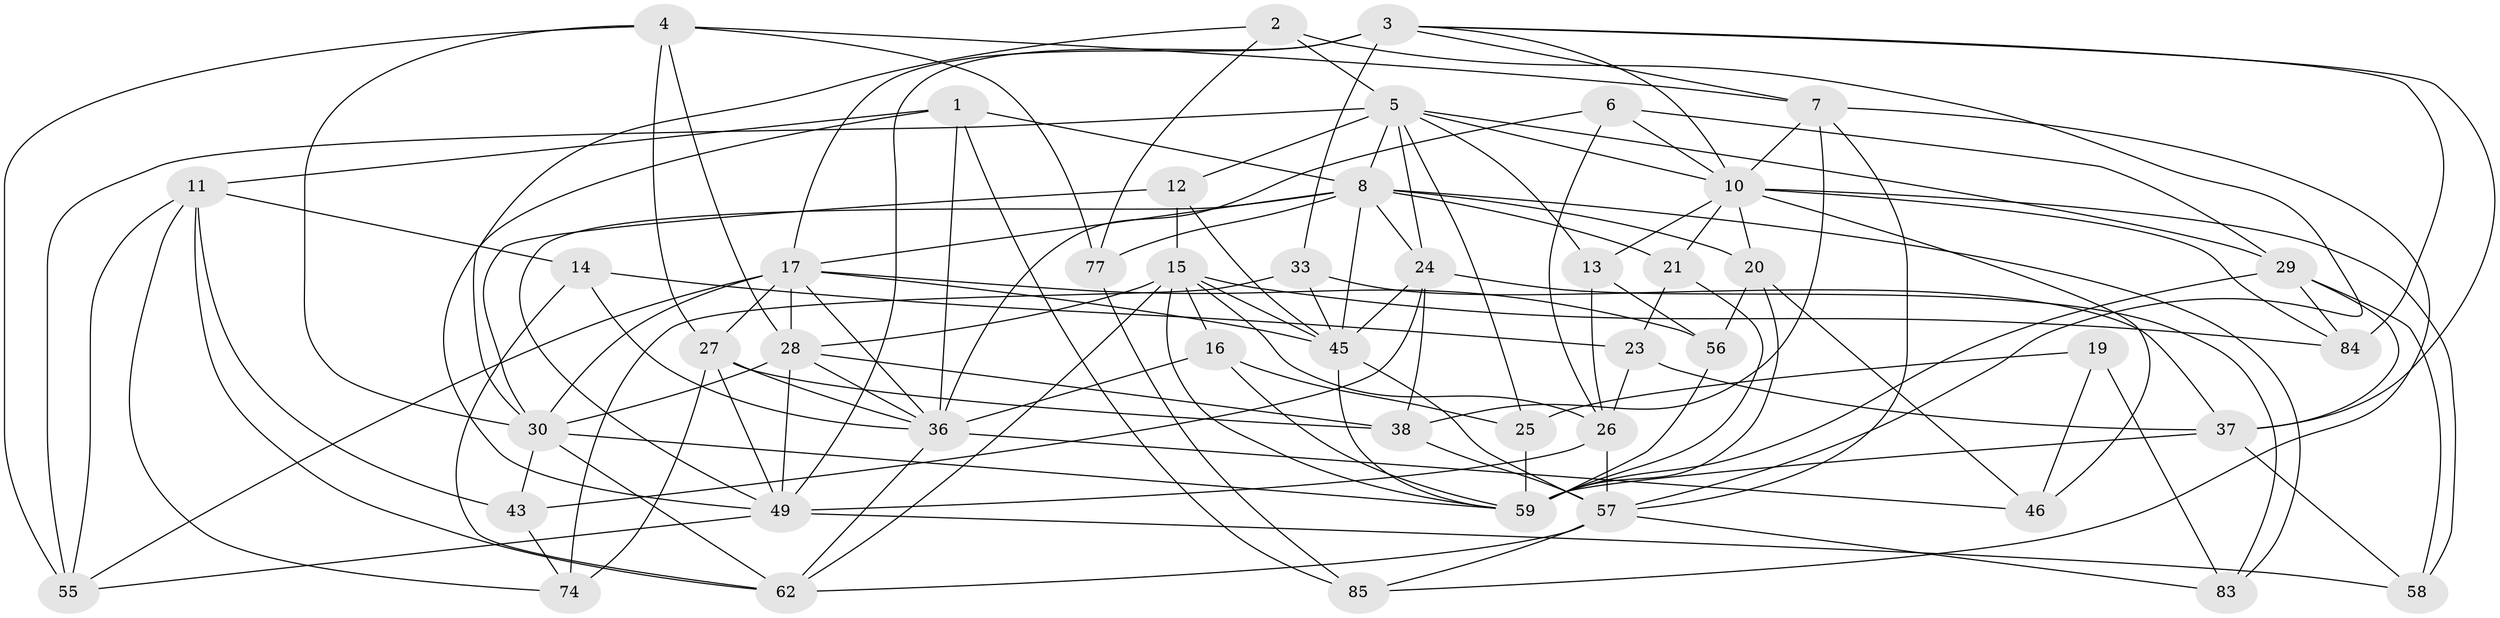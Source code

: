 // original degree distribution, {4: 1.0}
// Generated by graph-tools (version 1.1) at 2025/16/03/09/25 04:16:40]
// undirected, 46 vertices, 132 edges
graph export_dot {
graph [start="1"]
  node [color=gray90,style=filled];
  1 [super="+65"];
  2;
  3 [super="+22+54"];
  4 [super="+72"];
  5 [super="+18+9"];
  6;
  7 [super="+35"];
  8 [super="+40"];
  10 [super="+44+76"];
  11 [super="+79"];
  12;
  13;
  14;
  15 [super="+31"];
  16;
  17 [super="+86+41+68"];
  19;
  20 [super="+39"];
  21;
  23;
  24 [super="+34"];
  25;
  26 [super="+73"];
  27 [super="+50"];
  28 [super="+66+67"];
  29 [super="+42"];
  30 [super="+32"];
  33;
  36 [super="+48+52"];
  37 [super="+71"];
  38 [super="+78"];
  43;
  45 [super="+64+51"];
  46 [super="+53"];
  49 [super="+61+70"];
  55 [super="+89"];
  56;
  57 [super="+82+92"];
  58;
  59 [super="+63"];
  62 [super="+90"];
  74;
  77;
  83;
  84;
  85;
  1 -- 11;
  1 -- 36 [weight=2];
  1 -- 8;
  1 -- 85;
  1 -- 49;
  2 -- 77;
  2 -- 30;
  2 -- 5;
  2 -- 57;
  3 -- 7;
  3 -- 37;
  3 -- 84;
  3 -- 17 [weight=2];
  3 -- 49;
  3 -- 33;
  3 -- 10;
  4 -- 27;
  4 -- 7;
  4 -- 28;
  4 -- 77;
  4 -- 30;
  4 -- 55;
  5 -- 55 [weight=2];
  5 -- 12;
  5 -- 29;
  5 -- 24;
  5 -- 25;
  5 -- 10;
  5 -- 13;
  5 -- 8;
  6 -- 36;
  6 -- 26;
  6 -- 29;
  6 -- 10;
  7 -- 85;
  7 -- 57;
  7 -- 10;
  7 -- 38;
  8 -- 17;
  8 -- 24;
  8 -- 49;
  8 -- 83;
  8 -- 20;
  8 -- 21;
  8 -- 77;
  8 -- 45;
  10 -- 20;
  10 -- 21;
  10 -- 58;
  10 -- 84;
  10 -- 46;
  10 -- 13;
  11 -- 62;
  11 -- 74;
  11 -- 43;
  11 -- 14;
  11 -- 55;
  12 -- 30;
  12 -- 45;
  12 -- 15;
  13 -- 26;
  13 -- 56;
  14 -- 23;
  14 -- 62;
  14 -- 36;
  15 -- 84;
  15 -- 62;
  15 -- 16;
  15 -- 59;
  15 -- 45;
  15 -- 26;
  15 -- 28;
  16 -- 25;
  16 -- 36;
  16 -- 59;
  17 -- 56;
  17 -- 27;
  17 -- 30;
  17 -- 36;
  17 -- 55;
  17 -- 45;
  17 -- 28;
  19 -- 25;
  19 -- 83;
  19 -- 46 [weight=2];
  20 -- 46 [weight=2];
  20 -- 59;
  20 -- 56;
  21 -- 23;
  21 -- 59;
  23 -- 37;
  23 -- 26;
  24 -- 83;
  24 -- 38;
  24 -- 43;
  24 -- 45;
  25 -- 59;
  26 -- 57;
  26 -- 49;
  27 -- 74;
  27 -- 38;
  27 -- 49;
  27 -- 36;
  28 -- 30;
  28 -- 38 [weight=2];
  28 -- 36;
  28 -- 49;
  29 -- 58;
  29 -- 84;
  29 -- 37;
  29 -- 59;
  30 -- 62;
  30 -- 59;
  30 -- 43;
  33 -- 37;
  33 -- 74;
  33 -- 45;
  36 -- 62;
  36 -- 46;
  37 -- 58;
  37 -- 59;
  38 -- 57;
  43 -- 74;
  45 -- 59;
  45 -- 57;
  49 -- 58;
  49 -- 55;
  56 -- 59;
  57 -- 62;
  57 -- 83;
  57 -- 85;
  77 -- 85;
}
